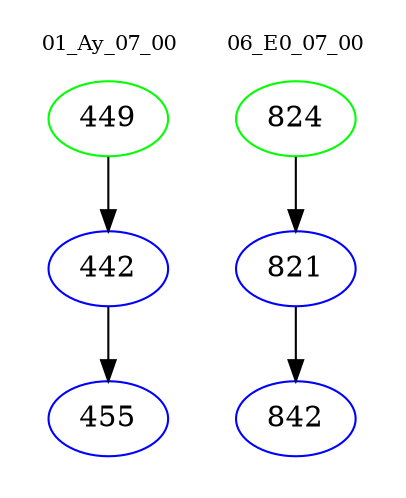 digraph{
subgraph cluster_0 {
color = white
label = "01_Ay_07_00";
fontsize=10;
T0_449 [label="449", color="green"]
T0_449 -> T0_442 [color="black"]
T0_442 [label="442", color="blue"]
T0_442 -> T0_455 [color="black"]
T0_455 [label="455", color="blue"]
}
subgraph cluster_1 {
color = white
label = "06_E0_07_00";
fontsize=10;
T1_824 [label="824", color="green"]
T1_824 -> T1_821 [color="black"]
T1_821 [label="821", color="blue"]
T1_821 -> T1_842 [color="black"]
T1_842 [label="842", color="blue"]
}
}
